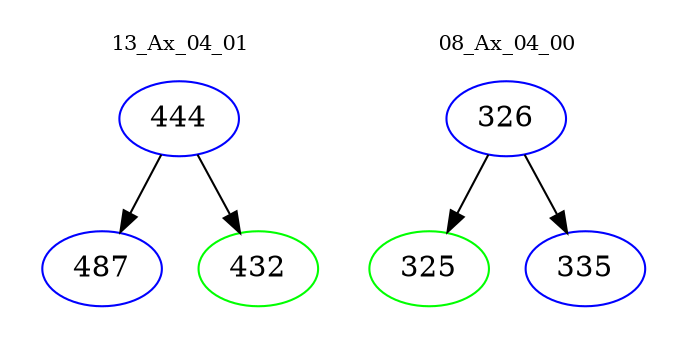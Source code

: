 digraph{
subgraph cluster_0 {
color = white
label = "13_Ax_04_01";
fontsize=10;
T0_444 [label="444", color="blue"]
T0_444 -> T0_487 [color="black"]
T0_487 [label="487", color="blue"]
T0_444 -> T0_432 [color="black"]
T0_432 [label="432", color="green"]
}
subgraph cluster_1 {
color = white
label = "08_Ax_04_00";
fontsize=10;
T1_326 [label="326", color="blue"]
T1_326 -> T1_325 [color="black"]
T1_325 [label="325", color="green"]
T1_326 -> T1_335 [color="black"]
T1_335 [label="335", color="blue"]
}
}
